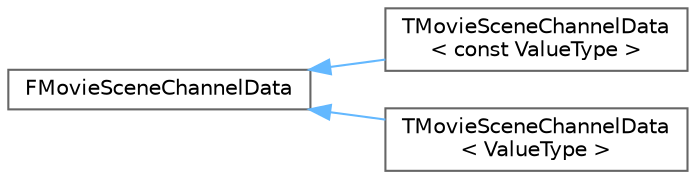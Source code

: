 digraph "Graphical Class Hierarchy"
{
 // INTERACTIVE_SVG=YES
 // LATEX_PDF_SIZE
  bgcolor="transparent";
  edge [fontname=Helvetica,fontsize=10,labelfontname=Helvetica,labelfontsize=10];
  node [fontname=Helvetica,fontsize=10,shape=box,height=0.2,width=0.4];
  rankdir="LR";
  Node0 [id="Node000000",label="FMovieSceneChannelData",height=0.2,width=0.4,color="grey40", fillcolor="white", style="filled",URL="$dd/d50/structFMovieSceneChannelData.html",tooltip="Base class channel data utility that provides a consistent interface to a sorted array of times and h..."];
  Node0 -> Node1 [id="edge4418_Node000000_Node000001",dir="back",color="steelblue1",style="solid",tooltip=" "];
  Node1 [id="Node000001",label="TMovieSceneChannelData\l\< const ValueType \>",height=0.2,width=0.4,color="grey40", fillcolor="white", style="filled",URL="$d6/dcb/structTMovieSceneChannelData_3_01const_01ValueType_01_4.html",tooltip="Specialization of TMovieSceneChannelData for const value types (limited read-only access to data)"];
  Node0 -> Node2 [id="edge4419_Node000000_Node000002",dir="back",color="steelblue1",style="solid",tooltip=" "];
  Node2 [id="Node000002",label="TMovieSceneChannelData\l\< ValueType \>",height=0.2,width=0.4,color="grey40", fillcolor="white", style="filled",URL="$db/d61/structTMovieSceneChannelData.html",tooltip="Templated channel data utility class that provides a consistent interface for interacting with a chan..."];
}
